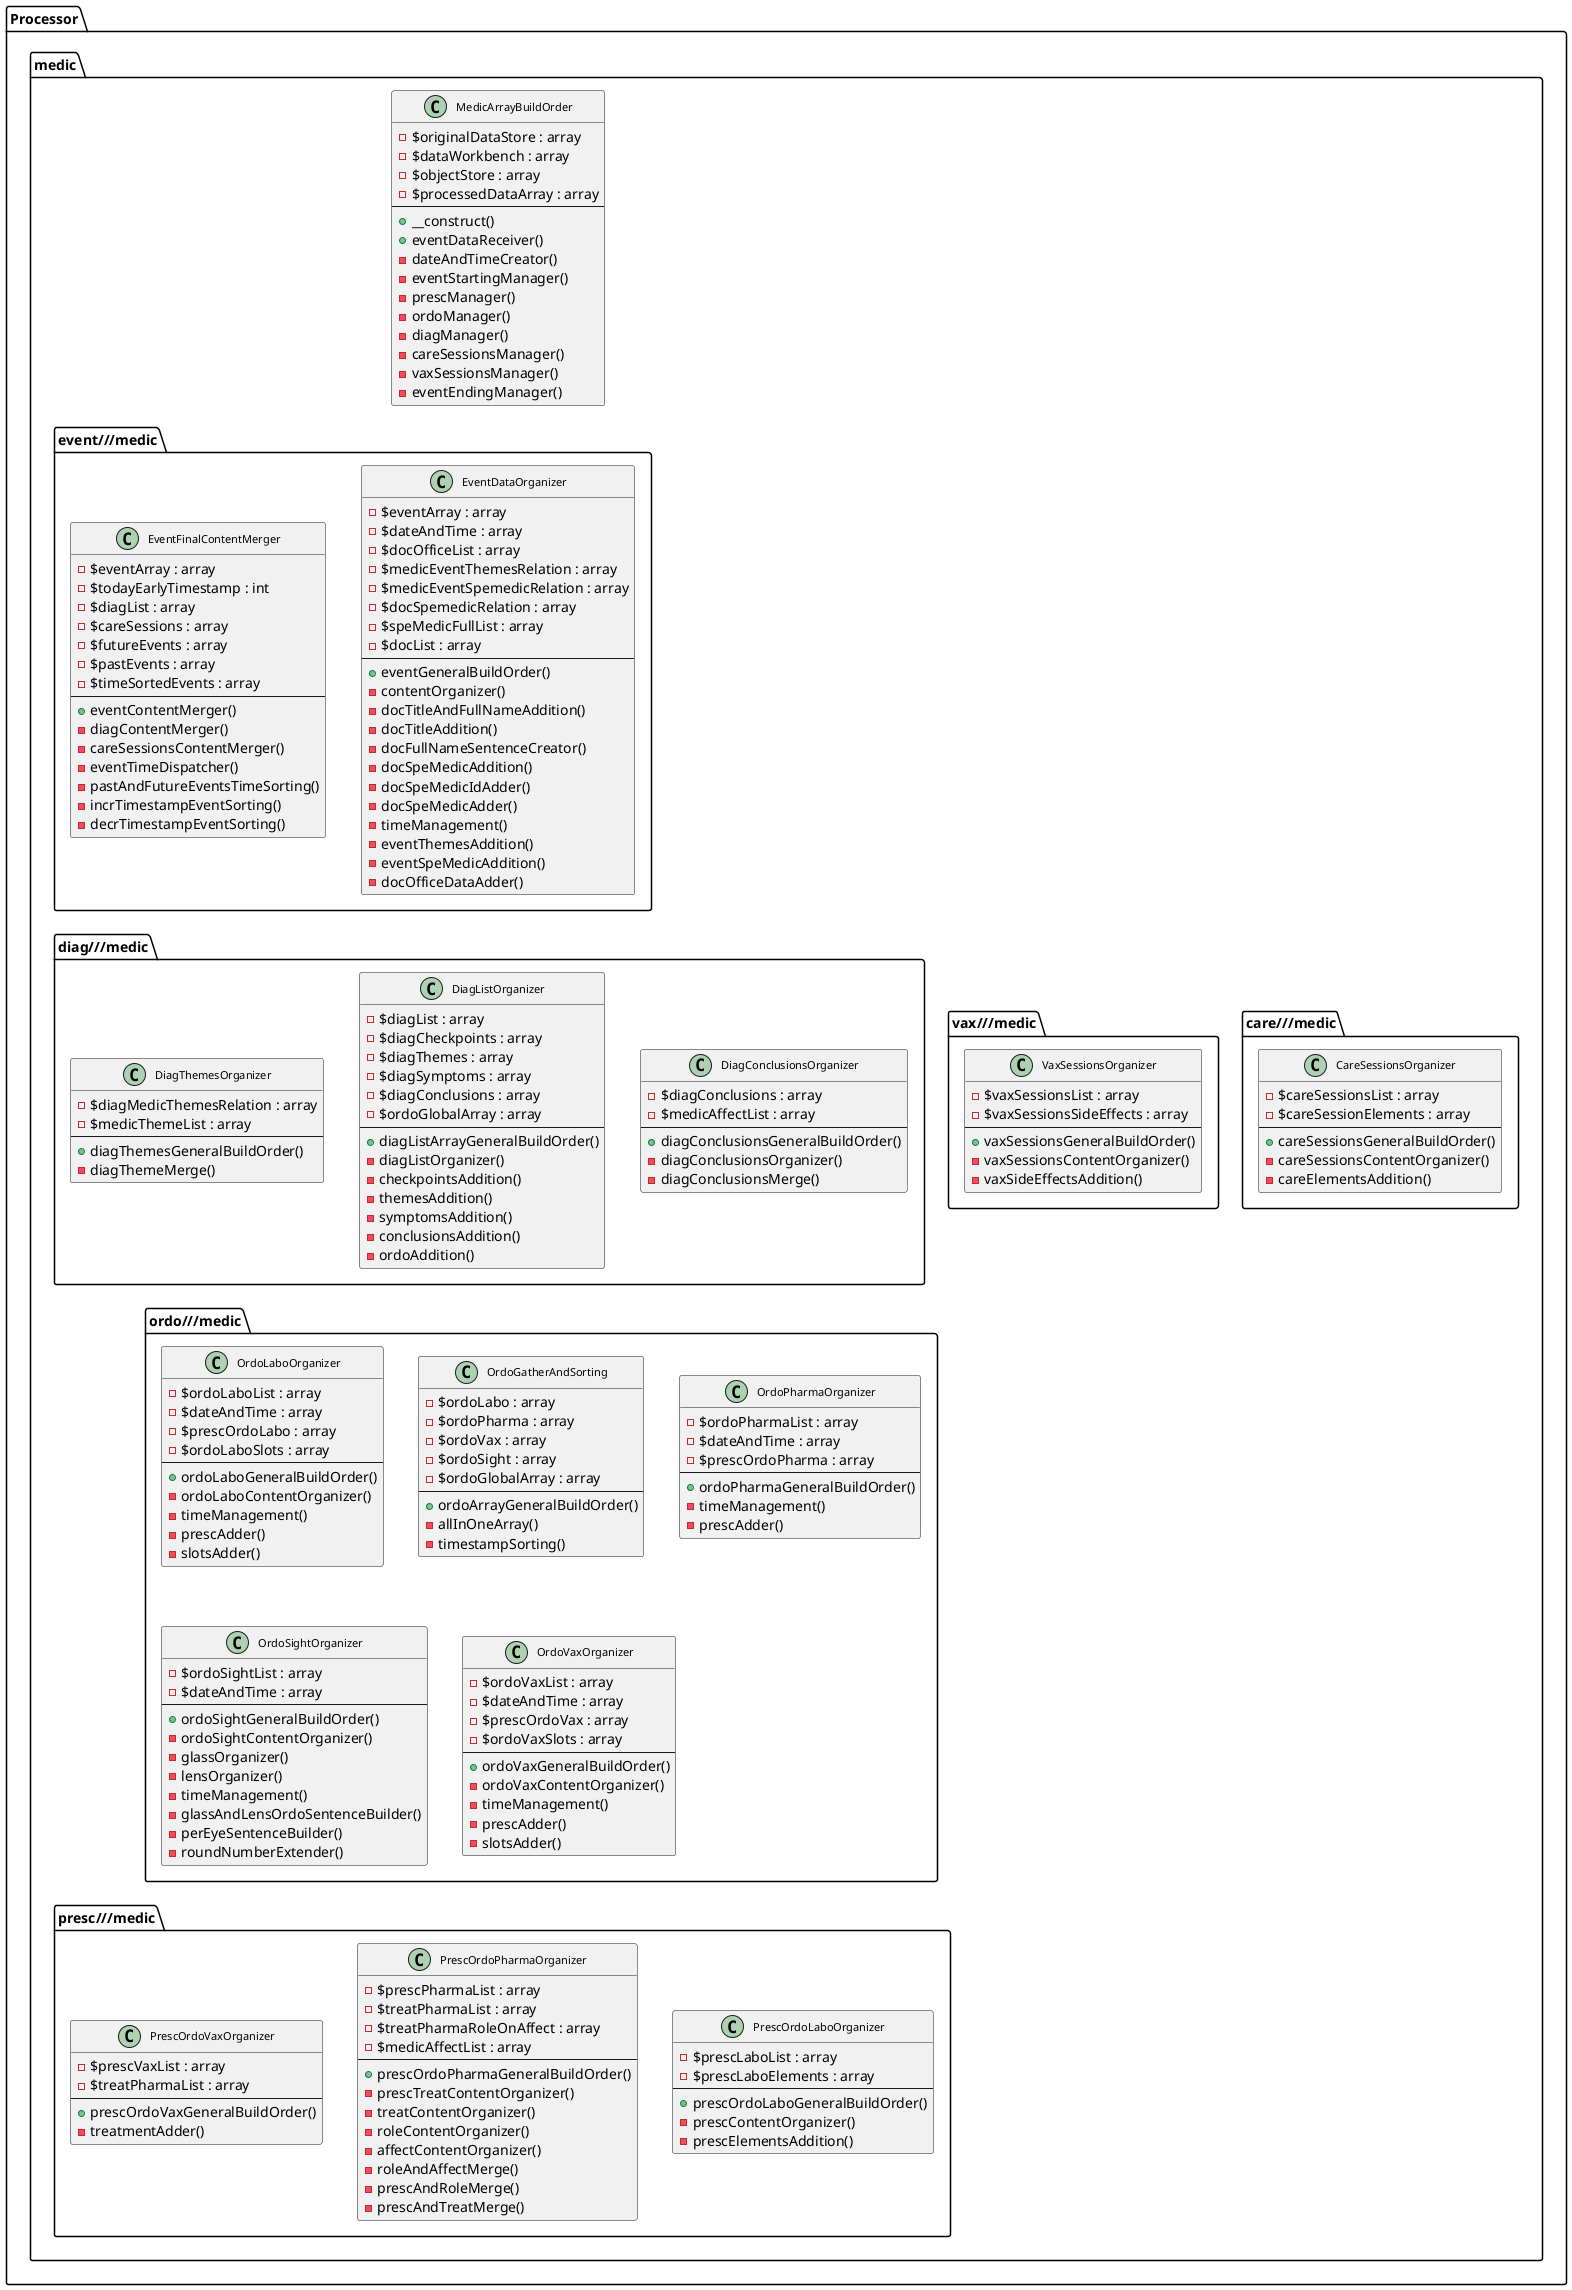 @startuml

skinparam ClassFontSize 11
skinparam ClassFontName Verdana



package Processor {
    package medic {
        class MedicArrayBuildOrder {
            - $originalDataStore : array
            - $dataWorkbench : array
            - $objectStore : array
            - $processedDataArray : array
            --
            + __construct()
            + eventDataReceiver()
            - dateAndTimeCreator()
            - eventStartingManager()
            - prescManager()
            - ordoManager()
            - diagManager()
            - careSessionsManager()
            - vaxSessionsManager()
            - eventEndingManager()
        }

        package care///medic {
            class CareSessionsOrganizer {
                - $careSessionsList : array
                - $careSessionElements : array
                --
                + careSessionsGeneralBuildOrder()
                - careSessionsContentOrganizer()
                - careElementsAddition()
            }
        }

        package diag///medic {
            class DiagConclusionsOrganizer {
                - $diagConclusions : array
                - $medicAffectList : array
                --
                + diagConclusionsGeneralBuildOrder()
                - diagConclusionsOrganizer()
                - diagConclusionsMerge()
            }

            class DiagListOrganizer {
                - $diagList : array
                - $diagCheckpoints : array
                - $diagThemes : array
                - $diagSymptoms : array
                - $diagConclusions : array
                - $ordoGlobalArray : array
                --
                + diagListArrayGeneralBuildOrder()
                - diagListOrganizer()
                - checkpointsAddition()
                - themesAddition()
                - symptomsAddition()
                - conclusionsAddition()
                - ordoAddition()
            }

            class DiagThemesOrganizer {
                - $diagMedicThemesRelation : array
                - $medicThemeList : array
                --
                + diagThemesGeneralBuildOrder()
                - diagThemeMerge()
            }
        }

        package event///medic {
            class EventDataOrganizer {
                - $eventArray : array
                - $dateAndTime : array
                - $docOfficeList : array
                - $medicEventThemesRelation : array
                - $medicEventSpemedicRelation : array
                - $docSpemedicRelation : array
                - $speMedicFullList : array
                - $docList : array
                --
                + eventGeneralBuildOrder()
                - contentOrganizer()
                - docTitleAndFullNameAddition()
                - docTitleAddition()
                - docFullNameSentenceCreator()
                - docSpeMedicAddition()
                - docSpeMedicIdAdder()
                - docSpeMedicAdder()
                - timeManagement()
                - eventThemesAddition()
                - eventSpeMedicAddition()
                - docOfficeDataAdder()
            }

            class EventFinalContentMerger {
                - $eventArray : array
                - $todayEarlyTimestamp : int
                - $diagList : array
                - $careSessions : array
                - $futureEvents : array
                - $pastEvents : array
                - $timeSortedEvents : array
                --
                + eventContentMerger()
                - diagContentMerger()
                - careSessionsContentMerger()
                - eventTimeDispatcher()
                - pastAndFutureEventsTimeSorting()
                - incrTimestampEventSorting()
                - decrTimestampEventSorting()
            }
        }

        package ordo///medic {
            class OrdoGatherAndSorting {
                - $ordoLabo : array
                - $ordoPharma : array
                - $ordoVax : array
                - $ordoSight : array
                - $ordoGlobalArray : array
                --
                + ordoArrayGeneralBuildOrder()
                - allInOneArray()
                - timestampSorting()
            }

            class OrdoLaboOrganizer {
                - $ordoLaboList : array
                - $dateAndTime : array
                - $prescOrdoLabo : array
                - $ordoLaboSlots : array
                --
                + ordoLaboGeneralBuildOrder()
                - ordoLaboContentOrganizer()
                - timeManagement()
                - prescAdder()
                - slotsAdder()
            }

            class OrdoPharmaOrganizer {
                - $ordoPharmaList : array
                - $dateAndTime : array
                - $prescOrdoPharma : array
                --
                + ordoPharmaGeneralBuildOrder()
                - timeManagement()
                - prescAdder()
            }

            class OrdoSightOrganizer {
                - $ordoSightList : array
                - $dateAndTime : array
                --
                + ordoSightGeneralBuildOrder()
                - ordoSightContentOrganizer()
                - glassOrganizer()
                - lensOrganizer()
                - timeManagement()
                - glassAndLensOrdoSentenceBuilder()
                - perEyeSentenceBuilder()
                - roundNumberExtender()
            }

            class OrdoVaxOrganizer {
                - $ordoVaxList : array
                - $dateAndTime : array
                - $prescOrdoVax : array
                - $ordoVaxSlots : array
                --
                + ordoVaxGeneralBuildOrder()
                - ordoVaxContentOrganizer()
                - timeManagement()
                - prescAdder()
                - slotsAdder()
            }

        }

        package presc///medic {
            class PrescOrdoLaboOrganizer {
                - $prescLaboList : array
                - $prescLaboElements : array
                --
                + prescOrdoLaboGeneralBuildOrder()
                - prescContentOrganizer()
                - prescElementsAddition()
            }

            class PrescOrdoPharmaOrganizer {
                - $prescPharmaList : array
                - $treatPharmaList : array
                - $treatPharmaRoleOnAffect : array
                - $medicAffectList : array
                --
                + prescOrdoPharmaGeneralBuildOrder()
                - prescTreatContentOrganizer()
                - treatContentOrganizer()
                - roleContentOrganizer()
                - affectContentOrganizer()
                - roleAndAffectMerge()
                - prescAndRoleMerge()
                - prescAndTreatMerge()
            }

            class PrescOrdoVaxOrganizer {
                - $prescVaxList : array
                - $treatPharmaList : array
                --
                + prescOrdoVaxGeneralBuildOrder()
                - treatmentAdder()
            }
        }

        package vax///medic {
            class VaxSessionsOrganizer {
                - $vaxSessionsList : array
                - $vaxSessionsSideEffects : array
                --
                + vaxSessionsGeneralBuildOrder()
                - vaxSessionsContentOrganizer()
                - vaxSideEffectsAddition()
            }

        }
    }
}

MedicArrayBuildOrder -[hidden]-> EventDataOrganizer
EventFinalContentMerger -[hidden]-> DiagThemesOrganizer
DiagThemesOrganizer -[hidden]-> OrdoGatherAndSorting
OrdoGatherAndSorting -[hidden]--> PrescOrdoLaboOrganizer
DiagConclusionsOrganizer -[hidden] VaxSessionsOrganizer
VaxSessionsOrganizer -[hidden] CareSessionsOrganizer


@enduml